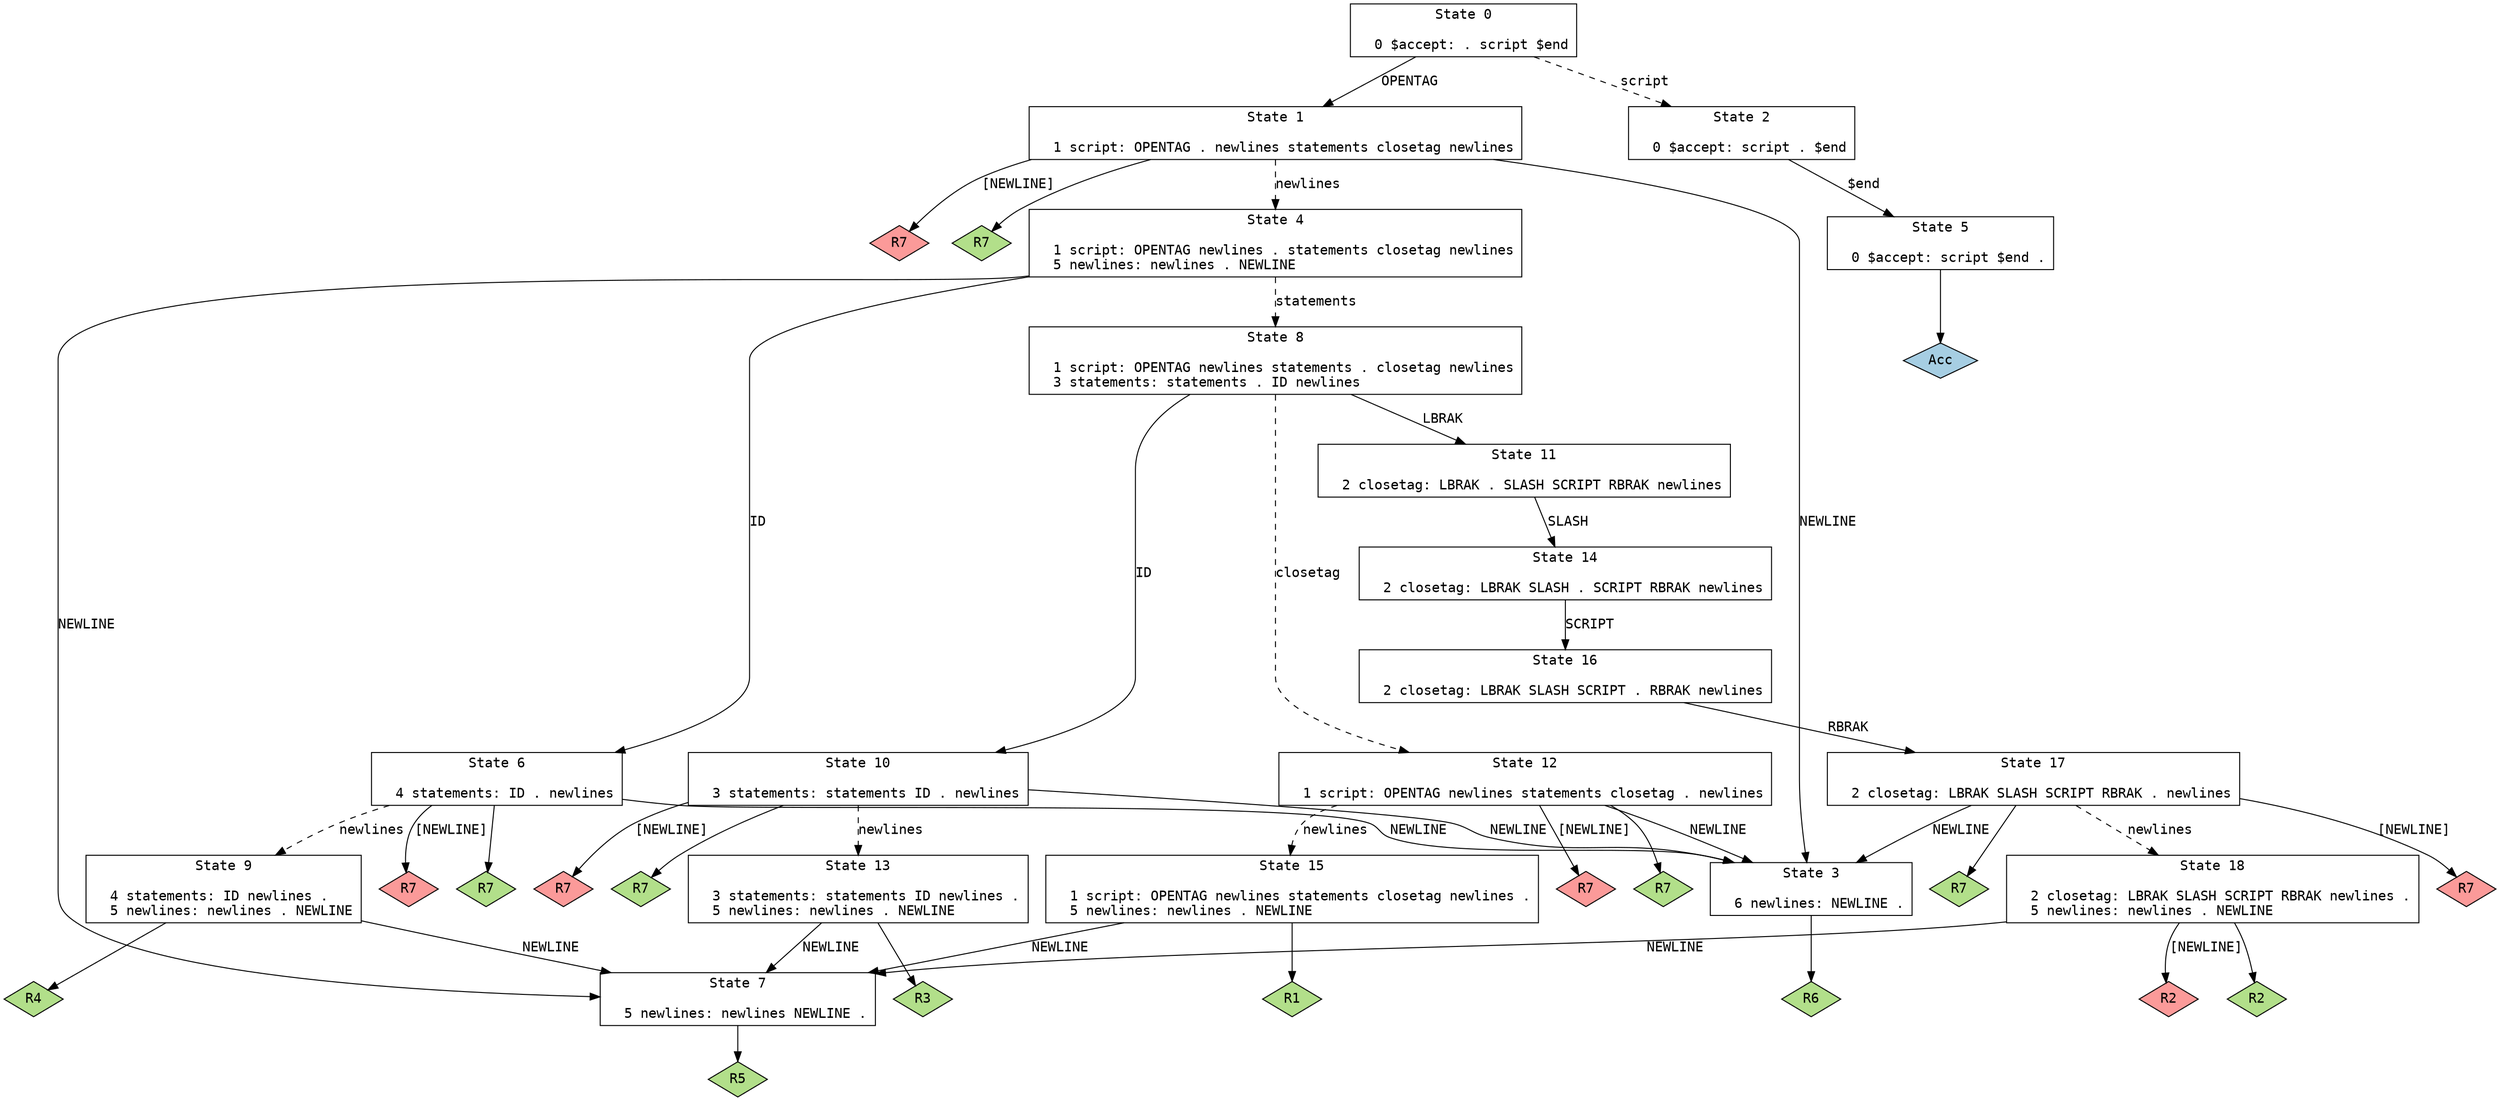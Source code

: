 // Generated by GNU Bison 3.0.
// Report bugs to <bug-bison@gnu.org>.
// Home page: <http://www.gnu.org/software/bison/>.

digraph "parser.y"
{
  node [fontname = courier, shape = box, colorscheme = paired6]
  edge [fontname = courier]

  0 [label="State 0\n\l  0 $accept: . script $end\l"]
  0 -> 1 [style=solid label="OPENTAG"]
  0 -> 2 [style=dashed label="script"]
  1 [label="State 1\n\l  1 script: OPENTAG . newlines statements closetag newlines\l"]
  1 -> 3 [style=solid label="NEWLINE"]
  1 -> 4 [style=dashed label="newlines"]
  1 -> "1R7d" [label="[NEWLINE]", style=solid]
 "1R7d" [label="R7", fillcolor=5, shape=diamond, style=filled]
  1 -> "1R7" [style=solid]
 "1R7" [label="R7", fillcolor=3, shape=diamond, style=filled]
  2 [label="State 2\n\l  0 $accept: script . $end\l"]
  2 -> 5 [style=solid label="$end"]
  3 [label="State 3\n\l  6 newlines: NEWLINE .\l"]
  3 -> "3R6" [style=solid]
 "3R6" [label="R6", fillcolor=3, shape=diamond, style=filled]
  4 [label="State 4\n\l  1 script: OPENTAG newlines . statements closetag newlines\l  5 newlines: newlines . NEWLINE\l"]
  4 -> 6 [style=solid label="ID"]
  4 -> 7 [style=solid label="NEWLINE"]
  4 -> 8 [style=dashed label="statements"]
  5 [label="State 5\n\l  0 $accept: script $end .\l"]
  5 -> "5R0" [style=solid]
 "5R0" [label="Acc", fillcolor=1, shape=diamond, style=filled]
  6 [label="State 6\n\l  4 statements: ID . newlines\l"]
  6 -> 3 [style=solid label="NEWLINE"]
  6 -> 9 [style=dashed label="newlines"]
  6 -> "6R7d" [label="[NEWLINE]", style=solid]
 "6R7d" [label="R7", fillcolor=5, shape=diamond, style=filled]
  6 -> "6R7" [style=solid]
 "6R7" [label="R7", fillcolor=3, shape=diamond, style=filled]
  7 [label="State 7\n\l  5 newlines: newlines NEWLINE .\l"]
  7 -> "7R5" [style=solid]
 "7R5" [label="R5", fillcolor=3, shape=diamond, style=filled]
  8 [label="State 8\n\l  1 script: OPENTAG newlines statements . closetag newlines\l  3 statements: statements . ID newlines\l"]
  8 -> 10 [style=solid label="ID"]
  8 -> 11 [style=solid label="LBRAK"]
  8 -> 12 [style=dashed label="closetag"]
  9 [label="State 9\n\l  4 statements: ID newlines .\l  5 newlines: newlines . NEWLINE\l"]
  9 -> 7 [style=solid label="NEWLINE"]
  9 -> "9R4" [style=solid]
 "9R4" [label="R4", fillcolor=3, shape=diamond, style=filled]
  10 [label="State 10\n\l  3 statements: statements ID . newlines\l"]
  10 -> 3 [style=solid label="NEWLINE"]
  10 -> 13 [style=dashed label="newlines"]
  10 -> "10R7d" [label="[NEWLINE]", style=solid]
 "10R7d" [label="R7", fillcolor=5, shape=diamond, style=filled]
  10 -> "10R7" [style=solid]
 "10R7" [label="R7", fillcolor=3, shape=diamond, style=filled]
  11 [label="State 11\n\l  2 closetag: LBRAK . SLASH SCRIPT RBRAK newlines\l"]
  11 -> 14 [style=solid label="SLASH"]
  12 [label="State 12\n\l  1 script: OPENTAG newlines statements closetag . newlines\l"]
  12 -> 3 [style=solid label="NEWLINE"]
  12 -> 15 [style=dashed label="newlines"]
  12 -> "12R7d" [label="[NEWLINE]", style=solid]
 "12R7d" [label="R7", fillcolor=5, shape=diamond, style=filled]
  12 -> "12R7" [style=solid]
 "12R7" [label="R7", fillcolor=3, shape=diamond, style=filled]
  13 [label="State 13\n\l  3 statements: statements ID newlines .\l  5 newlines: newlines . NEWLINE\l"]
  13 -> 7 [style=solid label="NEWLINE"]
  13 -> "13R3" [style=solid]
 "13R3" [label="R3", fillcolor=3, shape=diamond, style=filled]
  14 [label="State 14\n\l  2 closetag: LBRAK SLASH . SCRIPT RBRAK newlines\l"]
  14 -> 16 [style=solid label="SCRIPT"]
  15 [label="State 15\n\l  1 script: OPENTAG newlines statements closetag newlines .\l  5 newlines: newlines . NEWLINE\l"]
  15 -> 7 [style=solid label="NEWLINE"]
  15 -> "15R1" [style=solid]
 "15R1" [label="R1", fillcolor=3, shape=diamond, style=filled]
  16 [label="State 16\n\l  2 closetag: LBRAK SLASH SCRIPT . RBRAK newlines\l"]
  16 -> 17 [style=solid label="RBRAK"]
  17 [label="State 17\n\l  2 closetag: LBRAK SLASH SCRIPT RBRAK . newlines\l"]
  17 -> 3 [style=solid label="NEWLINE"]
  17 -> 18 [style=dashed label="newlines"]
  17 -> "17R7d" [label="[NEWLINE]", style=solid]
 "17R7d" [label="R7", fillcolor=5, shape=diamond, style=filled]
  17 -> "17R7" [style=solid]
 "17R7" [label="R7", fillcolor=3, shape=diamond, style=filled]
  18 [label="State 18\n\l  2 closetag: LBRAK SLASH SCRIPT RBRAK newlines .\l  5 newlines: newlines . NEWLINE\l"]
  18 -> 7 [style=solid label="NEWLINE"]
  18 -> "18R2d" [label="[NEWLINE]", style=solid]
 "18R2d" [label="R2", fillcolor=5, shape=diamond, style=filled]
  18 -> "18R2" [style=solid]
 "18R2" [label="R2", fillcolor=3, shape=diamond, style=filled]
}
